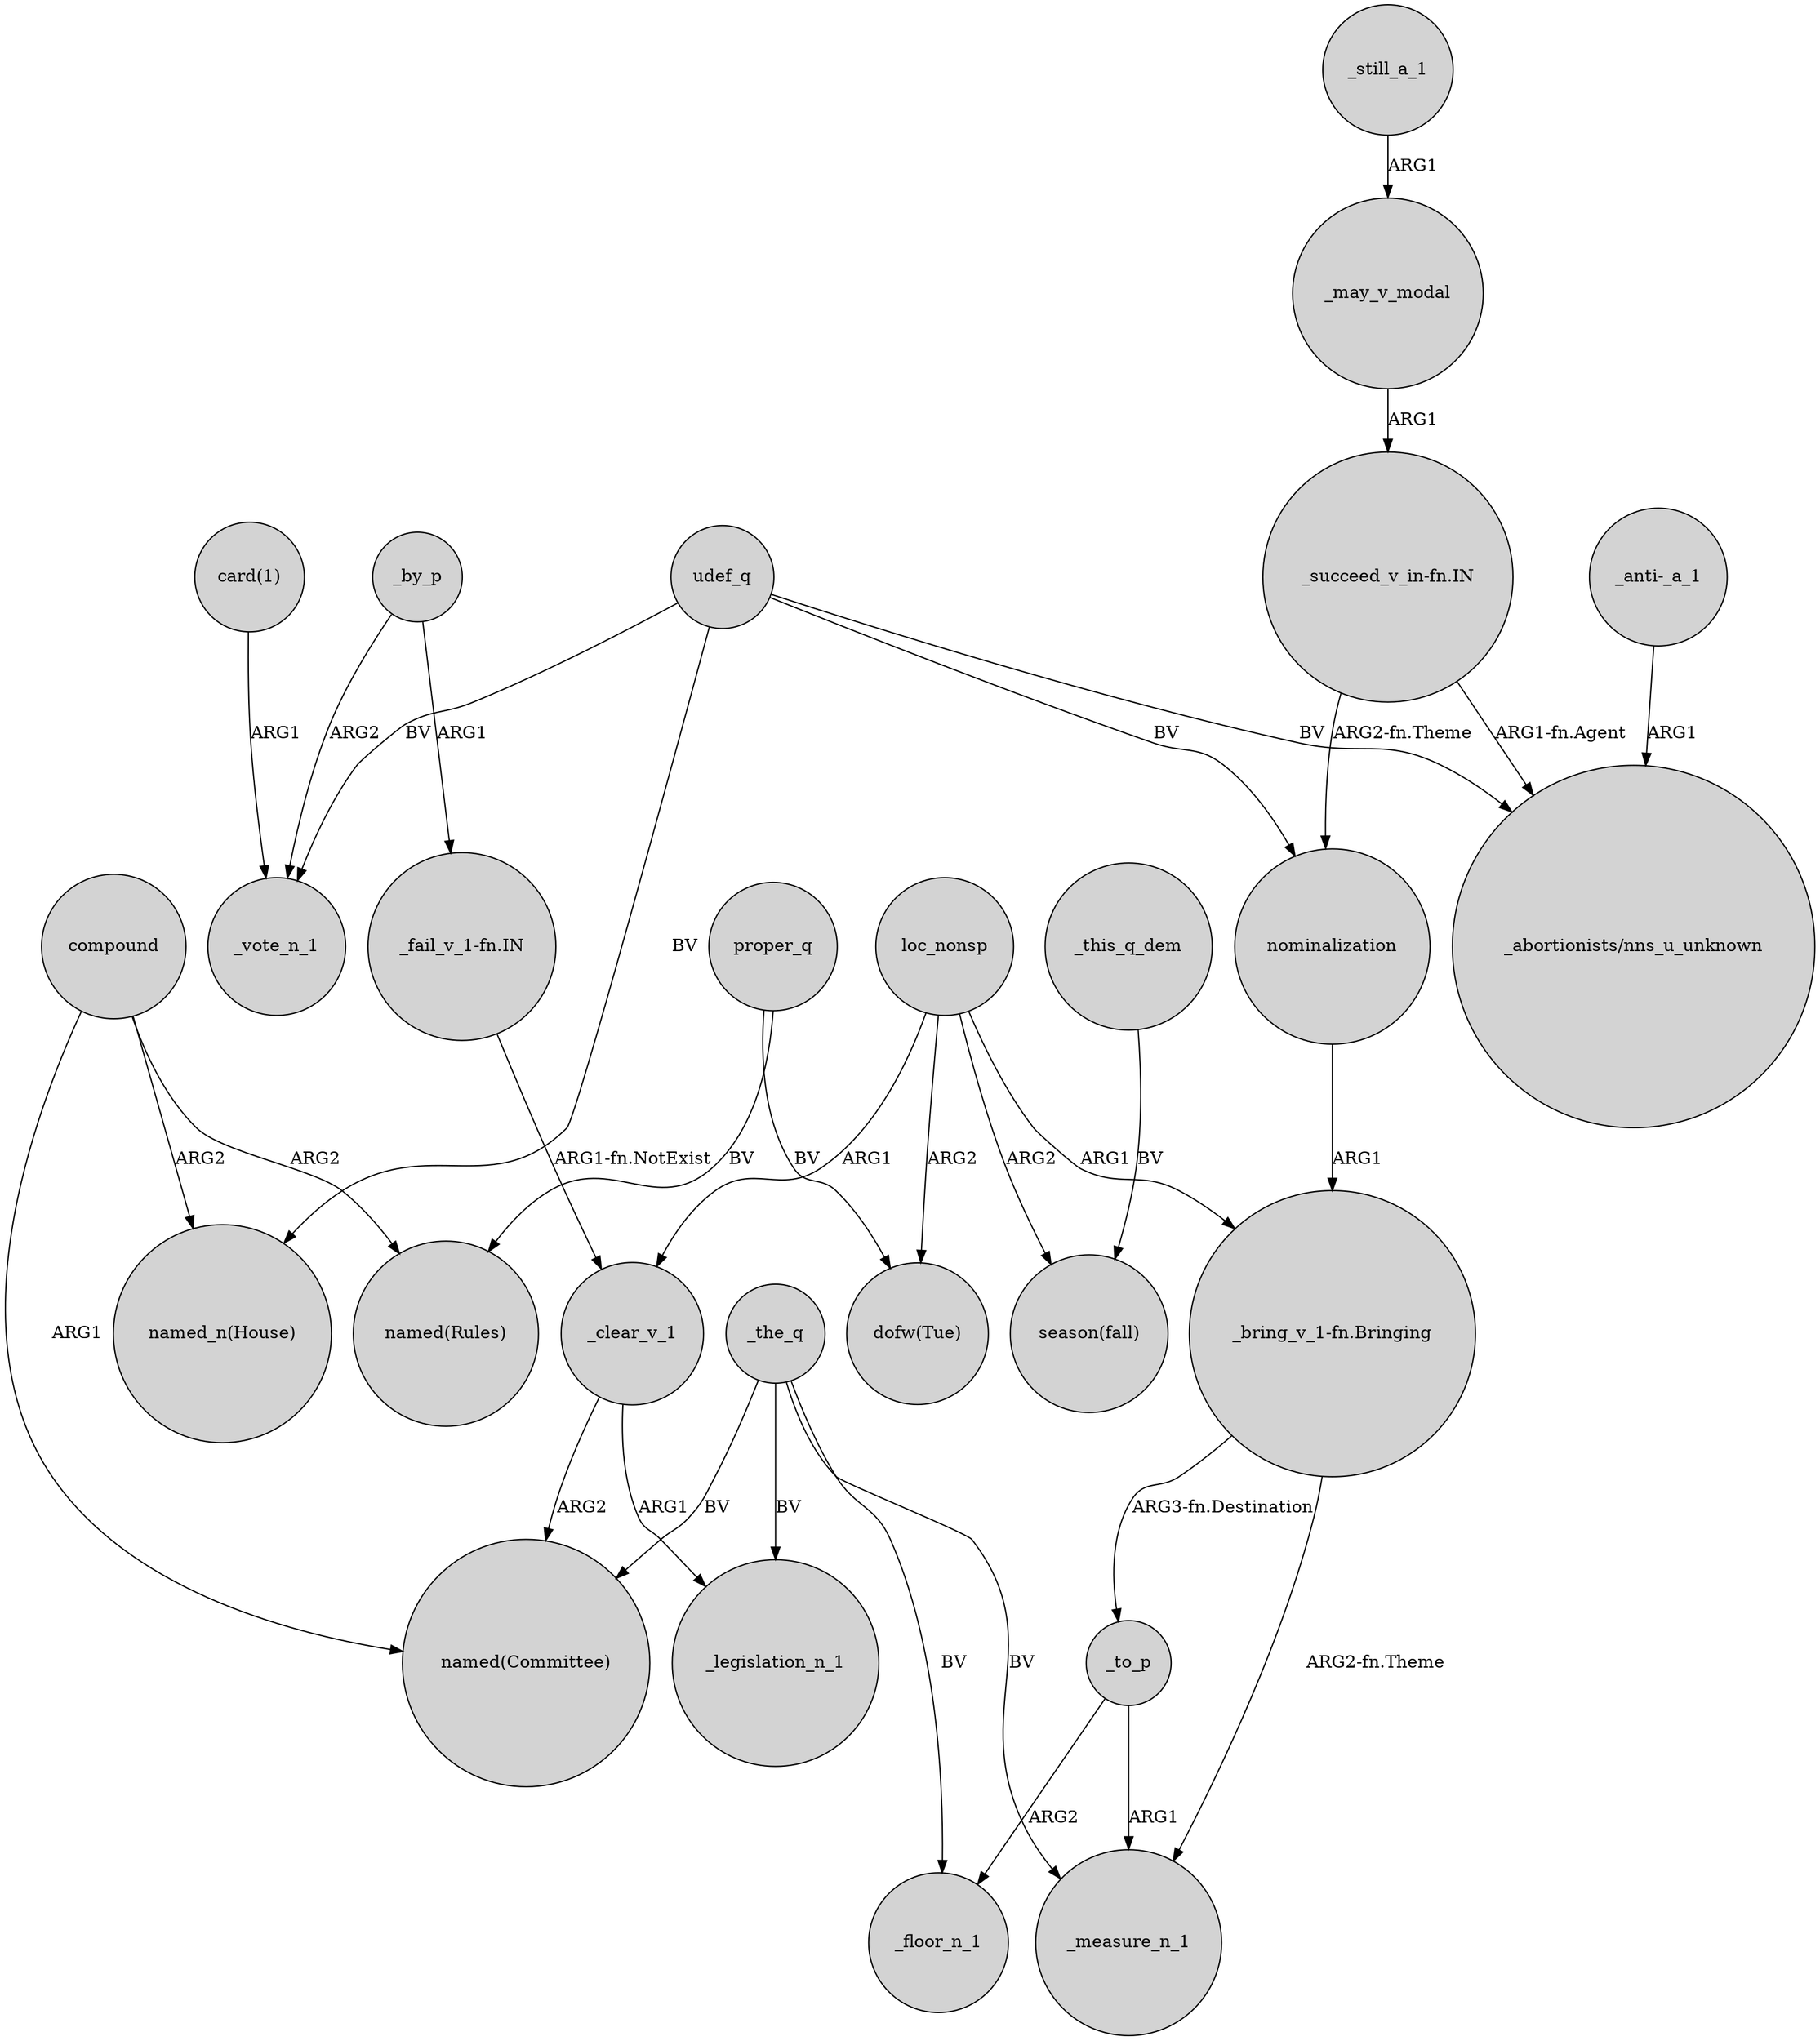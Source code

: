 digraph {
	node [shape=circle style=filled]
	udef_q -> "named_n(House)" [label=BV]
	_the_q -> _measure_n_1 [label=BV]
	_by_p -> "_fail_v_1-fn.IN" [label=ARG1]
	loc_nonsp -> "_bring_v_1-fn.Bringing" [label=ARG1]
	udef_q -> "_abortionists/nns_u_unknown" [label=BV]
	proper_q -> "named(Rules)" [label=BV]
	_by_p -> _vote_n_1 [label=ARG2]
	"_bring_v_1-fn.Bringing" -> _to_p [label="ARG3-fn.Destination"]
	proper_q -> "dofw(Tue)" [label=BV]
	loc_nonsp -> _clear_v_1 [label=ARG1]
	_may_v_modal -> "_succeed_v_in-fn.IN" [label=ARG1]
	"card(1)" -> _vote_n_1 [label=ARG1]
	_to_p -> _floor_n_1 [label=ARG2]
	_the_q -> _floor_n_1 [label=BV]
	"_fail_v_1-fn.IN" -> _clear_v_1 [label="ARG1-fn.NotExist"]
	_still_a_1 -> _may_v_modal [label=ARG1]
	"_succeed_v_in-fn.IN" -> "_abortionists/nns_u_unknown" [label="ARG1-fn.Agent"]
	nominalization -> "_bring_v_1-fn.Bringing" [label=ARG1]
	"_succeed_v_in-fn.IN" -> nominalization [label="ARG2-fn.Theme"]
	_the_q -> _legislation_n_1 [label=BV]
	loc_nonsp -> "dofw(Tue)" [label=ARG2]
	loc_nonsp -> "season(fall)" [label=ARG2]
	"_bring_v_1-fn.Bringing" -> _measure_n_1 [label="ARG2-fn.Theme"]
	udef_q -> nominalization [label=BV]
	_to_p -> _measure_n_1 [label=ARG1]
	compound -> "named_n(House)" [label=ARG2]
	compound -> "named(Committee)" [label=ARG1]
	udef_q -> _vote_n_1 [label=BV]
	_clear_v_1 -> "named(Committee)" [label=ARG2]
	_clear_v_1 -> _legislation_n_1 [label=ARG1]
	"_anti-_a_1" -> "_abortionists/nns_u_unknown" [label=ARG1]
	_the_q -> "named(Committee)" [label=BV]
	_this_q_dem -> "season(fall)" [label=BV]
	compound -> "named(Rules)" [label=ARG2]
}
